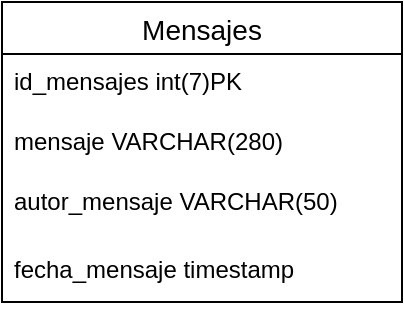 <mxfile version="22.0.8" type="github">
  <diagram name="Página-1" id="8_C8zEX-3BwXcpDlRh0o">
    <mxGraphModel dx="996" dy="561" grid="1" gridSize="10" guides="1" tooltips="1" connect="1" arrows="1" fold="1" page="1" pageScale="1" pageWidth="827" pageHeight="1169" math="0" shadow="0">
      <root>
        <mxCell id="0" />
        <mxCell id="1" parent="0" />
        <mxCell id="VsIuATyRhHjkVr5AvXxm-1" value="Mensajes" style="swimlane;fontStyle=0;childLayout=stackLayout;horizontal=1;startSize=26;horizontalStack=0;resizeParent=1;resizeParentMax=0;resizeLast=0;collapsible=1;marginBottom=0;align=center;fontSize=14;" vertex="1" parent="1">
          <mxGeometry x="50" y="40" width="200" height="150" as="geometry" />
        </mxCell>
        <mxCell id="VsIuATyRhHjkVr5AvXxm-2" value="id_mensajes int(7)PK" style="text;strokeColor=none;fillColor=none;spacingLeft=4;spacingRight=4;overflow=hidden;rotatable=0;points=[[0,0.5],[1,0.5]];portConstraint=eastwest;fontSize=12;whiteSpace=wrap;html=1;" vertex="1" parent="VsIuATyRhHjkVr5AvXxm-1">
          <mxGeometry y="26" width="200" height="30" as="geometry" />
        </mxCell>
        <mxCell id="VsIuATyRhHjkVr5AvXxm-3" value="mensaje VARCHAR(280)" style="text;strokeColor=none;fillColor=none;spacingLeft=4;spacingRight=4;overflow=hidden;rotatable=0;points=[[0,0.5],[1,0.5]];portConstraint=eastwest;fontSize=12;whiteSpace=wrap;html=1;" vertex="1" parent="VsIuATyRhHjkVr5AvXxm-1">
          <mxGeometry y="56" width="200" height="30" as="geometry" />
        </mxCell>
        <mxCell id="VsIuATyRhHjkVr5AvXxm-4" value="autor_mensaje VARCHAR(50)" style="text;strokeColor=none;fillColor=none;spacingLeft=4;spacingRight=4;overflow=hidden;rotatable=0;points=[[0,0.5],[1,0.5]];portConstraint=eastwest;fontSize=12;whiteSpace=wrap;html=1;" vertex="1" parent="VsIuATyRhHjkVr5AvXxm-1">
          <mxGeometry y="86" width="200" height="34" as="geometry" />
        </mxCell>
        <mxCell id="VsIuATyRhHjkVr5AvXxm-8" value="fecha_mensaje timestamp" style="text;strokeColor=none;fillColor=none;spacingLeft=4;spacingRight=4;overflow=hidden;rotatable=0;points=[[0,0.5],[1,0.5]];portConstraint=eastwest;fontSize=12;whiteSpace=wrap;html=1;" vertex="1" parent="VsIuATyRhHjkVr5AvXxm-1">
          <mxGeometry y="120" width="200" height="30" as="geometry" />
        </mxCell>
      </root>
    </mxGraphModel>
  </diagram>
</mxfile>
